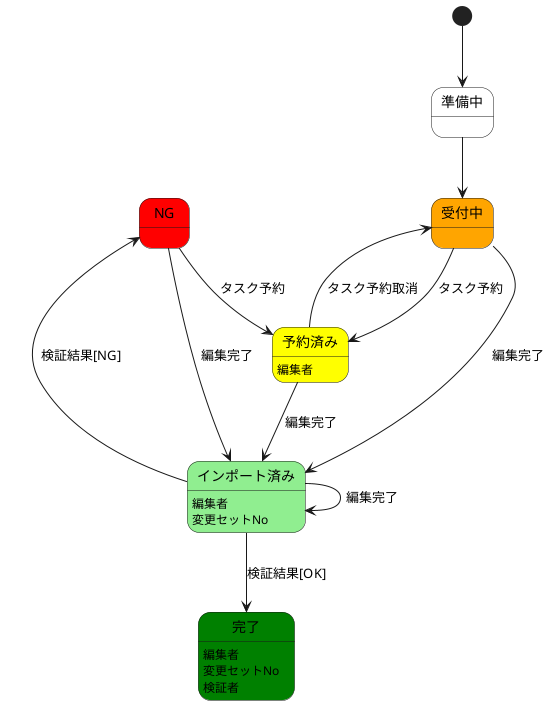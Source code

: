 @startuml

state "準備中" as PREPARATION #FFFFFF {
}

state "受付中" as ACCEPTING #orange {
}

state "NG" as NG #red {
}

state "予約済み" as RESERVED #yellow {
	RESERVED : 編集者
}

state "インポート済み" as IMPORTED #lightgreen {
	IMPORTED : 編集者
	IMPORTED : 変更セットNo
}

state "完了" as END #green {
	END : 編集者
	END : 変更セットNo
	END : 検証者
}

[*] --> PREPARATION
PREPARATION --> ACCEPTING
ACCEPTING --> RESERVED	: タスク予約
NG --> RESERVED	: タスク予約
ACCEPTING --> IMPORTED	: 編集完了
NG --> IMPORTED	: 編集完了
RESERVED --> IMPORTED	: 編集完了
IMPORTED --> IMPORTED	: 編集完了
ACCEPTING <- RESERVED	: タスク予約取消

IMPORTED --> END	: 検証結果[OK]
NG <- IMPORTED		: 検証結果[NG]

@enduml